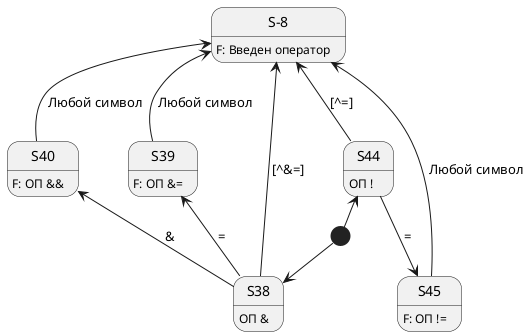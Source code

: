 @startuml "sd5"

state "S-8" as Operator
Operator : F: Введен оператор

[*] -right-> S38 : &
S38 -up-> S39 : =
S38 -up-> S40 : &
S39 : F: ОП &=
S38 : ОП &
S40 : F: ОП &&
S38 -up-> Operator : [^&=]
S39 -up-> Operator : Любой символ
S40 -up-> Operator : Любой символ

[*] -left-> S44 : !
S44 -down-> S45 : =
S45 : F: ОП !=
S44 : ОП !
S44 -up-> Operator : [^=]
S45 -up-> Operator : Любой символ

@enduml